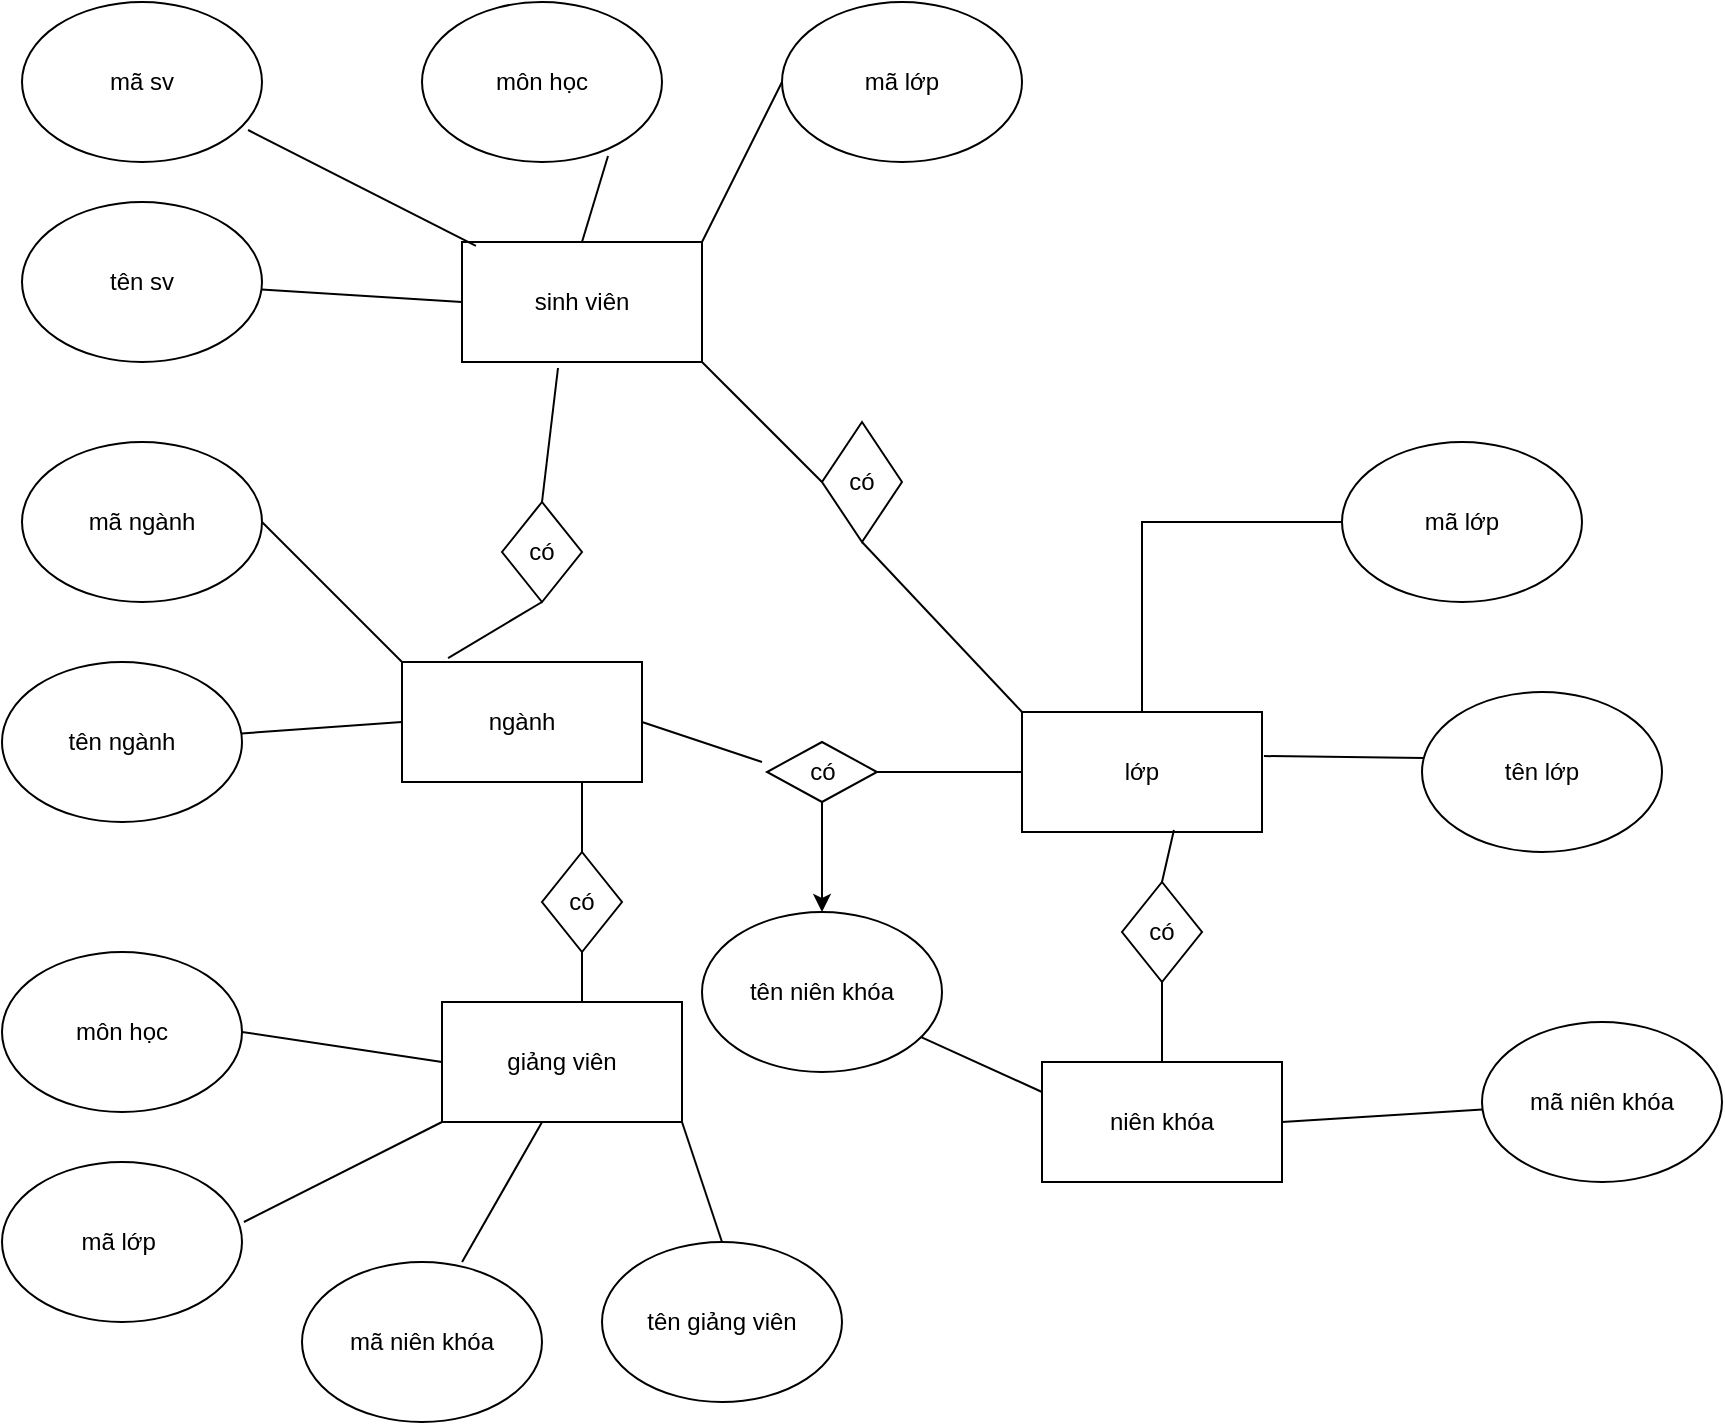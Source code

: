 <mxfile version="16.3.0" type="github">
  <diagram id="ZbVRtdy0XICL1EVMj3Px" name="Page-1">
    <mxGraphModel dx="1422" dy="794" grid="1" gridSize="10" guides="1" tooltips="1" connect="1" arrows="1" fold="1" page="1" pageScale="1" pageWidth="850" pageHeight="1100" math="0" shadow="0">
      <root>
        <mxCell id="0" />
        <mxCell id="1" parent="0" />
        <mxCell id="u6PT4UVVT6csl_4DbOym-1" value="sinh viên" style="rounded=0;whiteSpace=wrap;html=1;" vertex="1" parent="1">
          <mxGeometry x="260" y="120" width="120" height="60" as="geometry" />
        </mxCell>
        <mxCell id="u6PT4UVVT6csl_4DbOym-2" value="mã sv" style="ellipse;whiteSpace=wrap;html=1;" vertex="1" parent="1">
          <mxGeometry x="40" width="120" height="80" as="geometry" />
        </mxCell>
        <mxCell id="u6PT4UVVT6csl_4DbOym-4" value="tên sv" style="ellipse;whiteSpace=wrap;html=1;" vertex="1" parent="1">
          <mxGeometry x="40" y="100" width="120" height="80" as="geometry" />
        </mxCell>
        <mxCell id="u6PT4UVVT6csl_4DbOym-6" value="mã lớp" style="ellipse;whiteSpace=wrap;html=1;" vertex="1" parent="1">
          <mxGeometry x="420" width="120" height="80" as="geometry" />
        </mxCell>
        <mxCell id="u6PT4UVVT6csl_4DbOym-9" value="" style="endArrow=none;html=1;rounded=0;entryX=0.058;entryY=0.033;entryDx=0;entryDy=0;entryPerimeter=0;exitX=0.942;exitY=0.8;exitDx=0;exitDy=0;exitPerimeter=0;" edge="1" parent="1" source="u6PT4UVVT6csl_4DbOym-2" target="u6PT4UVVT6csl_4DbOym-1">
          <mxGeometry width="50" height="50" relative="1" as="geometry">
            <mxPoint x="290" y="240" as="sourcePoint" />
            <mxPoint x="340" y="190" as="targetPoint" />
          </mxGeometry>
        </mxCell>
        <mxCell id="u6PT4UVVT6csl_4DbOym-10" value="" style="endArrow=none;html=1;rounded=0;entryX=0;entryY=0.5;entryDx=0;entryDy=0;" edge="1" parent="1" source="u6PT4UVVT6csl_4DbOym-4" target="u6PT4UVVT6csl_4DbOym-1">
          <mxGeometry width="50" height="50" relative="1" as="geometry">
            <mxPoint x="290" y="340" as="sourcePoint" />
            <mxPoint x="340" y="290" as="targetPoint" />
          </mxGeometry>
        </mxCell>
        <mxCell id="u6PT4UVVT6csl_4DbOym-11" value="" style="endArrow=none;html=1;rounded=0;exitX=1;exitY=1;exitDx=0;exitDy=0;entryX=0;entryY=0.5;entryDx=0;entryDy=0;" edge="1" parent="1" source="u6PT4UVVT6csl_4DbOym-1" target="u6PT4UVVT6csl_4DbOym-6">
          <mxGeometry width="50" height="50" relative="1" as="geometry">
            <mxPoint x="570" y="370" as="sourcePoint" />
            <mxPoint x="620" y="320" as="targetPoint" />
            <Array as="points">
              <mxPoint x="380" y="120" />
            </Array>
          </mxGeometry>
        </mxCell>
        <mxCell id="u6PT4UVVT6csl_4DbOym-12" value="lớp" style="rounded=0;whiteSpace=wrap;html=1;" vertex="1" parent="1">
          <mxGeometry x="540" y="355" width="120" height="60" as="geometry" />
        </mxCell>
        <mxCell id="u6PT4UVVT6csl_4DbOym-13" value="mã lớp" style="ellipse;whiteSpace=wrap;html=1;" vertex="1" parent="1">
          <mxGeometry x="700" y="220" width="120" height="80" as="geometry" />
        </mxCell>
        <mxCell id="u6PT4UVVT6csl_4DbOym-14" value="tên lớp" style="ellipse;whiteSpace=wrap;html=1;" vertex="1" parent="1">
          <mxGeometry x="740" y="345" width="120" height="80" as="geometry" />
        </mxCell>
        <mxCell id="u6PT4UVVT6csl_4DbOym-15" value="ngành" style="rounded=0;whiteSpace=wrap;html=1;" vertex="1" parent="1">
          <mxGeometry x="230" y="330" width="120" height="60" as="geometry" />
        </mxCell>
        <mxCell id="u6PT4UVVT6csl_4DbOym-16" value="mã ngành" style="ellipse;whiteSpace=wrap;html=1;" vertex="1" parent="1">
          <mxGeometry x="40" y="220" width="120" height="80" as="geometry" />
        </mxCell>
        <mxCell id="u6PT4UVVT6csl_4DbOym-17" value="tên ngành" style="ellipse;whiteSpace=wrap;html=1;" vertex="1" parent="1">
          <mxGeometry x="30" y="330" width="120" height="80" as="geometry" />
        </mxCell>
        <mxCell id="u6PT4UVVT6csl_4DbOym-18" value="" style="endArrow=none;html=1;rounded=0;exitX=0;exitY=0.5;exitDx=0;exitDy=0;" edge="1" parent="1" source="u6PT4UVVT6csl_4DbOym-15" target="u6PT4UVVT6csl_4DbOym-17">
          <mxGeometry width="50" height="50" relative="1" as="geometry">
            <mxPoint x="400" y="440" as="sourcePoint" />
            <mxPoint x="450" y="390" as="targetPoint" />
            <Array as="points" />
          </mxGeometry>
        </mxCell>
        <mxCell id="u6PT4UVVT6csl_4DbOym-19" value="" style="endArrow=none;html=1;rounded=0;exitX=1;exitY=0.5;exitDx=0;exitDy=0;entryX=0;entryY=0;entryDx=0;entryDy=0;" edge="1" parent="1" source="u6PT4UVVT6csl_4DbOym-16" target="u6PT4UVVT6csl_4DbOym-15">
          <mxGeometry width="50" height="50" relative="1" as="geometry">
            <mxPoint x="400" y="440" as="sourcePoint" />
            <mxPoint x="450" y="390" as="targetPoint" />
          </mxGeometry>
        </mxCell>
        <mxCell id="u6PT4UVVT6csl_4DbOym-20" value="" style="endArrow=none;html=1;rounded=0;entryX=0.008;entryY=0.413;entryDx=0;entryDy=0;entryPerimeter=0;exitX=1.008;exitY=0.367;exitDx=0;exitDy=0;exitPerimeter=0;" edge="1" parent="1" source="u6PT4UVVT6csl_4DbOym-12" target="u6PT4UVVT6csl_4DbOym-14">
          <mxGeometry width="50" height="50" relative="1" as="geometry">
            <mxPoint x="400" y="440" as="sourcePoint" />
            <mxPoint x="450" y="390" as="targetPoint" />
          </mxGeometry>
        </mxCell>
        <mxCell id="u6PT4UVVT6csl_4DbOym-21" value="" style="endArrow=none;html=1;rounded=0;entryX=0;entryY=0.5;entryDx=0;entryDy=0;exitX=0.5;exitY=0;exitDx=0;exitDy=0;" edge="1" parent="1" source="u6PT4UVVT6csl_4DbOym-12" target="u6PT4UVVT6csl_4DbOym-13">
          <mxGeometry width="50" height="50" relative="1" as="geometry">
            <mxPoint x="400" y="440" as="sourcePoint" />
            <mxPoint x="450" y="390" as="targetPoint" />
            <Array as="points">
              <mxPoint x="600" y="260" />
            </Array>
          </mxGeometry>
        </mxCell>
        <mxCell id="u6PT4UVVT6csl_4DbOym-22" value="niên khóa" style="rounded=0;whiteSpace=wrap;html=1;" vertex="1" parent="1">
          <mxGeometry x="550" y="530" width="120" height="60" as="geometry" />
        </mxCell>
        <mxCell id="u6PT4UVVT6csl_4DbOym-23" value="tên niên khóa" style="ellipse;whiteSpace=wrap;html=1;" vertex="1" parent="1">
          <mxGeometry x="380" y="455" width="120" height="80" as="geometry" />
        </mxCell>
        <mxCell id="u6PT4UVVT6csl_4DbOym-24" value="mã niên khóa" style="ellipse;whiteSpace=wrap;html=1;" vertex="1" parent="1">
          <mxGeometry x="770" y="510" width="120" height="80" as="geometry" />
        </mxCell>
        <mxCell id="u6PT4UVVT6csl_4DbOym-25" value="" style="endArrow=none;html=1;rounded=0;entryX=0;entryY=0.25;entryDx=0;entryDy=0;" edge="1" parent="1" source="u6PT4UVVT6csl_4DbOym-23" target="u6PT4UVVT6csl_4DbOym-22">
          <mxGeometry width="50" height="50" relative="1" as="geometry">
            <mxPoint x="400" y="560" as="sourcePoint" />
            <mxPoint x="450" y="510" as="targetPoint" />
          </mxGeometry>
        </mxCell>
        <mxCell id="u6PT4UVVT6csl_4DbOym-26" value="" style="endArrow=none;html=1;rounded=0;exitX=1;exitY=0.5;exitDx=0;exitDy=0;" edge="1" parent="1" source="u6PT4UVVT6csl_4DbOym-22" target="u6PT4UVVT6csl_4DbOym-24">
          <mxGeometry width="50" height="50" relative="1" as="geometry">
            <mxPoint x="400" y="560" as="sourcePoint" />
            <mxPoint x="450" y="510" as="targetPoint" />
          </mxGeometry>
        </mxCell>
        <mxCell id="u6PT4UVVT6csl_4DbOym-27" value="giảng viên" style="rounded=0;whiteSpace=wrap;html=1;" vertex="1" parent="1">
          <mxGeometry x="250" y="500" width="120" height="60" as="geometry" />
        </mxCell>
        <mxCell id="u6PT4UVVT6csl_4DbOym-28" value="tên giảng viên" style="ellipse;whiteSpace=wrap;html=1;" vertex="1" parent="1">
          <mxGeometry x="330" y="620" width="120" height="80" as="geometry" />
        </mxCell>
        <mxCell id="u6PT4UVVT6csl_4DbOym-29" value="mã niên khóa" style="ellipse;whiteSpace=wrap;html=1;" vertex="1" parent="1">
          <mxGeometry x="180" y="630" width="120" height="80" as="geometry" />
        </mxCell>
        <mxCell id="u6PT4UVVT6csl_4DbOym-30" value="mã lớp&amp;nbsp;" style="ellipse;whiteSpace=wrap;html=1;" vertex="1" parent="1">
          <mxGeometry x="30" y="580" width="120" height="80" as="geometry" />
        </mxCell>
        <mxCell id="u6PT4UVVT6csl_4DbOym-31" value="môn học" style="ellipse;whiteSpace=wrap;html=1;" vertex="1" parent="1">
          <mxGeometry x="240" width="120" height="80" as="geometry" />
        </mxCell>
        <mxCell id="u6PT4UVVT6csl_4DbOym-32" value="" style="endArrow=none;html=1;rounded=0;exitX=0.5;exitY=0;exitDx=0;exitDy=0;entryX=0.775;entryY=0.963;entryDx=0;entryDy=0;entryPerimeter=0;" edge="1" parent="1" source="u6PT4UVVT6csl_4DbOym-1" target="u6PT4UVVT6csl_4DbOym-31">
          <mxGeometry width="50" height="50" relative="1" as="geometry">
            <mxPoint x="400" y="320" as="sourcePoint" />
            <mxPoint x="390" y="80" as="targetPoint" />
          </mxGeometry>
        </mxCell>
        <mxCell id="u6PT4UVVT6csl_4DbOym-33" value="môn học" style="ellipse;whiteSpace=wrap;html=1;" vertex="1" parent="1">
          <mxGeometry x="30" y="475" width="120" height="80" as="geometry" />
        </mxCell>
        <mxCell id="u6PT4UVVT6csl_4DbOym-34" value="" style="endArrow=none;html=1;rounded=0;entryX=0;entryY=1;entryDx=0;entryDy=0;exitX=1.008;exitY=0.375;exitDx=0;exitDy=0;exitPerimeter=0;" edge="1" parent="1" source="u6PT4UVVT6csl_4DbOym-30" target="u6PT4UVVT6csl_4DbOym-27">
          <mxGeometry width="50" height="50" relative="1" as="geometry">
            <mxPoint x="400" y="930" as="sourcePoint" />
            <mxPoint x="450" y="880" as="targetPoint" />
          </mxGeometry>
        </mxCell>
        <mxCell id="u6PT4UVVT6csl_4DbOym-35" value="" style="endArrow=none;html=1;rounded=0;entryX=0.667;entryY=0;entryDx=0;entryDy=0;exitX=0.417;exitY=1;exitDx=0;exitDy=0;exitPerimeter=0;entryPerimeter=0;" edge="1" parent="1" source="u6PT4UVVT6csl_4DbOym-27" target="u6PT4UVVT6csl_4DbOym-29">
          <mxGeometry width="50" height="50" relative="1" as="geometry">
            <mxPoint x="400" y="930" as="sourcePoint" />
            <mxPoint x="450" y="880" as="targetPoint" />
          </mxGeometry>
        </mxCell>
        <mxCell id="u6PT4UVVT6csl_4DbOym-36" value="" style="endArrow=none;html=1;rounded=0;entryX=0.5;entryY=0;entryDx=0;entryDy=0;exitX=1;exitY=1;exitDx=0;exitDy=0;" edge="1" parent="1" source="u6PT4UVVT6csl_4DbOym-27" target="u6PT4UVVT6csl_4DbOym-28">
          <mxGeometry width="50" height="50" relative="1" as="geometry">
            <mxPoint x="400" y="930" as="sourcePoint" />
            <mxPoint x="450" y="880" as="targetPoint" />
          </mxGeometry>
        </mxCell>
        <mxCell id="u6PT4UVVT6csl_4DbOym-37" value="" style="endArrow=none;html=1;rounded=0;entryX=0;entryY=0.5;entryDx=0;entryDy=0;exitX=1;exitY=0.5;exitDx=0;exitDy=0;" edge="1" parent="1" source="u6PT4UVVT6csl_4DbOym-33" target="u6PT4UVVT6csl_4DbOym-27">
          <mxGeometry width="50" height="50" relative="1" as="geometry">
            <mxPoint x="400" y="930" as="sourcePoint" />
            <mxPoint x="450" y="880" as="targetPoint" />
          </mxGeometry>
        </mxCell>
        <mxCell id="u6PT4UVVT6csl_4DbOym-38" value="có" style="rhombus;whiteSpace=wrap;html=1;" vertex="1" parent="1">
          <mxGeometry x="440" y="210" width="40" height="60" as="geometry" />
        </mxCell>
        <mxCell id="u6PT4UVVT6csl_4DbOym-39" value="" style="endArrow=none;html=1;rounded=0;entryX=0;entryY=0;entryDx=0;entryDy=0;exitX=0.5;exitY=1;exitDx=0;exitDy=0;" edge="1" parent="1" source="u6PT4UVVT6csl_4DbOym-38" target="u6PT4UVVT6csl_4DbOym-12">
          <mxGeometry width="50" height="50" relative="1" as="geometry">
            <mxPoint x="400" y="440" as="sourcePoint" />
            <mxPoint x="450" y="390" as="targetPoint" />
          </mxGeometry>
        </mxCell>
        <mxCell id="u6PT4UVVT6csl_4DbOym-40" value="" style="endArrow=none;html=1;rounded=0;entryX=1;entryY=1;entryDx=0;entryDy=0;exitX=0;exitY=0.5;exitDx=0;exitDy=0;" edge="1" parent="1" source="u6PT4UVVT6csl_4DbOym-38" target="u6PT4UVVT6csl_4DbOym-1">
          <mxGeometry width="50" height="50" relative="1" as="geometry">
            <mxPoint x="520" y="260" as="sourcePoint" />
            <mxPoint x="450" y="390" as="targetPoint" />
          </mxGeometry>
        </mxCell>
        <mxCell id="u6PT4UVVT6csl_4DbOym-54" value="" style="edgeStyle=orthogonalEdgeStyle;rounded=0;orthogonalLoop=1;jettySize=auto;html=1;" edge="1" parent="1" source="u6PT4UVVT6csl_4DbOym-41" target="u6PT4UVVT6csl_4DbOym-23">
          <mxGeometry relative="1" as="geometry" />
        </mxCell>
        <mxCell id="u6PT4UVVT6csl_4DbOym-41" value="có" style="rhombus;whiteSpace=wrap;html=1;" vertex="1" parent="1">
          <mxGeometry x="412.5" y="370" width="55" height="30" as="geometry" />
        </mxCell>
        <mxCell id="u6PT4UVVT6csl_4DbOym-42" value="" style="endArrow=none;html=1;rounded=0;exitX=1;exitY=0.5;exitDx=0;exitDy=0;" edge="1" parent="1" source="u6PT4UVVT6csl_4DbOym-15">
          <mxGeometry width="50" height="50" relative="1" as="geometry">
            <mxPoint x="400" y="440" as="sourcePoint" />
            <mxPoint x="410" y="380" as="targetPoint" />
          </mxGeometry>
        </mxCell>
        <mxCell id="u6PT4UVVT6csl_4DbOym-43" value="" style="endArrow=none;html=1;rounded=0;entryX=0;entryY=0.5;entryDx=0;entryDy=0;exitX=1;exitY=0.5;exitDx=0;exitDy=0;" edge="1" parent="1" source="u6PT4UVVT6csl_4DbOym-41" target="u6PT4UVVT6csl_4DbOym-12">
          <mxGeometry width="50" height="50" relative="1" as="geometry">
            <mxPoint x="400" y="440" as="sourcePoint" />
            <mxPoint x="450" y="390" as="targetPoint" />
          </mxGeometry>
        </mxCell>
        <mxCell id="u6PT4UVVT6csl_4DbOym-44" value="có" style="rhombus;whiteSpace=wrap;html=1;" vertex="1" parent="1">
          <mxGeometry x="280" y="250" width="40" height="50" as="geometry" />
        </mxCell>
        <mxCell id="u6PT4UVVT6csl_4DbOym-45" value="" style="endArrow=none;html=1;rounded=0;entryX=0.5;entryY=1;entryDx=0;entryDy=0;exitX=0.192;exitY=-0.033;exitDx=0;exitDy=0;exitPerimeter=0;" edge="1" parent="1" source="u6PT4UVVT6csl_4DbOym-15" target="u6PT4UVVT6csl_4DbOym-44">
          <mxGeometry width="50" height="50" relative="1" as="geometry">
            <mxPoint x="400" y="440" as="sourcePoint" />
            <mxPoint x="450" y="390" as="targetPoint" />
          </mxGeometry>
        </mxCell>
        <mxCell id="u6PT4UVVT6csl_4DbOym-46" value="" style="endArrow=none;html=1;rounded=0;entryX=0.4;entryY=1.05;entryDx=0;entryDy=0;entryPerimeter=0;" edge="1" parent="1" target="u6PT4UVVT6csl_4DbOym-1">
          <mxGeometry width="50" height="50" relative="1" as="geometry">
            <mxPoint x="300" y="250" as="sourcePoint" />
            <mxPoint x="450" y="390" as="targetPoint" />
          </mxGeometry>
        </mxCell>
        <mxCell id="u6PT4UVVT6csl_4DbOym-47" value="có" style="rhombus;whiteSpace=wrap;html=1;" vertex="1" parent="1">
          <mxGeometry x="590" y="440" width="40" height="50" as="geometry" />
        </mxCell>
        <mxCell id="u6PT4UVVT6csl_4DbOym-48" value="" style="endArrow=none;html=1;rounded=0;entryX=0.633;entryY=0.983;entryDx=0;entryDy=0;entryPerimeter=0;exitX=0.5;exitY=0;exitDx=0;exitDy=0;" edge="1" parent="1" source="u6PT4UVVT6csl_4DbOym-47" target="u6PT4UVVT6csl_4DbOym-12">
          <mxGeometry width="50" height="50" relative="1" as="geometry">
            <mxPoint x="400" y="560" as="sourcePoint" />
            <mxPoint x="450" y="510" as="targetPoint" />
          </mxGeometry>
        </mxCell>
        <mxCell id="u6PT4UVVT6csl_4DbOym-49" value="" style="endArrow=none;html=1;rounded=0;entryX=0.5;entryY=0;entryDx=0;entryDy=0;exitX=0.5;exitY=1;exitDx=0;exitDy=0;" edge="1" parent="1" source="u6PT4UVVT6csl_4DbOym-47" target="u6PT4UVVT6csl_4DbOym-22">
          <mxGeometry width="50" height="50" relative="1" as="geometry">
            <mxPoint x="400" y="560" as="sourcePoint" />
            <mxPoint x="450" y="510" as="targetPoint" />
          </mxGeometry>
        </mxCell>
        <mxCell id="u6PT4UVVT6csl_4DbOym-50" value="" style="endArrow=none;html=1;rounded=0;exitX=0.75;exitY=1;exitDx=0;exitDy=0;entryX=0.5;entryY=0;entryDx=0;entryDy=0;" edge="1" parent="1" source="u6PT4UVVT6csl_4DbOym-15" target="u6PT4UVVT6csl_4DbOym-51">
          <mxGeometry width="50" height="50" relative="1" as="geometry">
            <mxPoint x="400" y="560" as="sourcePoint" />
            <mxPoint x="450" y="510" as="targetPoint" />
          </mxGeometry>
        </mxCell>
        <mxCell id="u6PT4UVVT6csl_4DbOym-51" value="có" style="rhombus;whiteSpace=wrap;html=1;" vertex="1" parent="1">
          <mxGeometry x="300" y="425" width="40" height="50" as="geometry" />
        </mxCell>
        <mxCell id="u6PT4UVVT6csl_4DbOym-52" value="" style="endArrow=none;html=1;rounded=0;exitX=0.5;exitY=1;exitDx=0;exitDy=0;" edge="1" parent="1" source="u6PT4UVVT6csl_4DbOym-51">
          <mxGeometry width="50" height="50" relative="1" as="geometry">
            <mxPoint x="300" y="600" as="sourcePoint" />
            <mxPoint x="320" y="500" as="targetPoint" />
          </mxGeometry>
        </mxCell>
      </root>
    </mxGraphModel>
  </diagram>
</mxfile>

